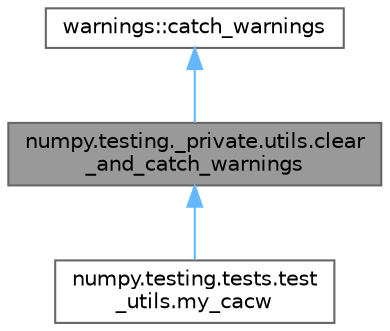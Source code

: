digraph "numpy.testing._private.utils.clear_and_catch_warnings"
{
 // LATEX_PDF_SIZE
  bgcolor="transparent";
  edge [fontname=Helvetica,fontsize=10,labelfontname=Helvetica,labelfontsize=10];
  node [fontname=Helvetica,fontsize=10,shape=box,height=0.2,width=0.4];
  Node1 [id="Node000001",label="numpy.testing._private.utils.clear\l_and_catch_warnings",height=0.2,width=0.4,color="gray40", fillcolor="grey60", style="filled", fontcolor="black",tooltip=" "];
  Node2 -> Node1 [id="edge3_Node000001_Node000002",dir="back",color="steelblue1",style="solid",tooltip=" "];
  Node2 [id="Node000002",label="warnings::catch_warnings",height=0.2,width=0.4,color="gray40", fillcolor="white", style="filled",tooltip=" "];
  Node1 -> Node3 [id="edge4_Node000001_Node000003",dir="back",color="steelblue1",style="solid",tooltip=" "];
  Node3 [id="Node000003",label="numpy.testing.tests.test\l_utils.my_cacw",height=0.2,width=0.4,color="gray40", fillcolor="white", style="filled",URL="$classnumpy_1_1testing_1_1tests_1_1test__utils_1_1my__cacw.html",tooltip=" "];
}
